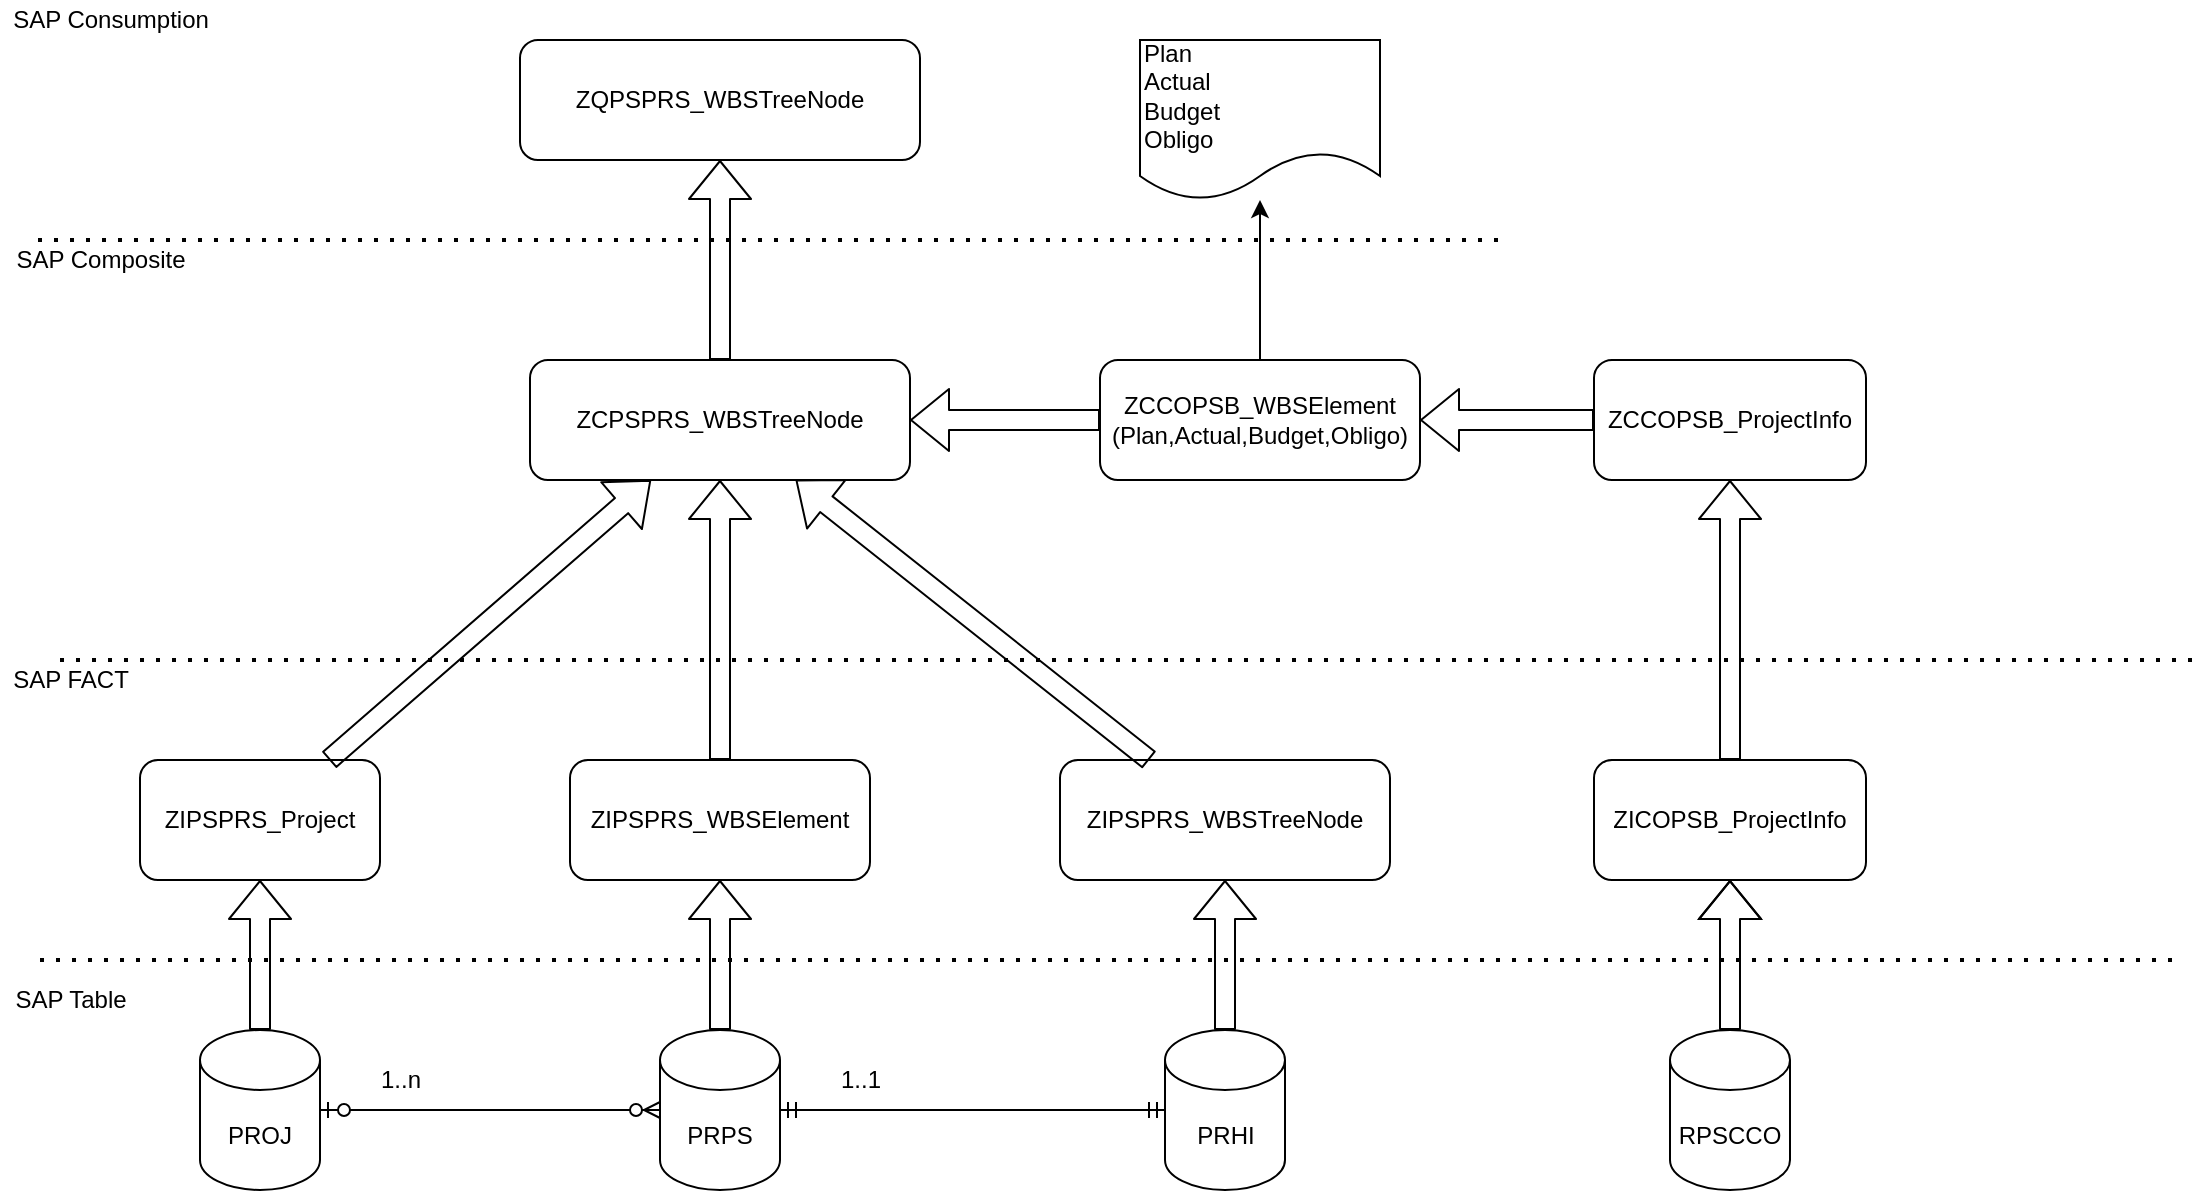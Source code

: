 <mxfile version="14.6.5" type="github">
  <diagram id="69vXtx48tE_reD0-cK0p" name="Page-1">
    <mxGraphModel dx="1038" dy="539" grid="1" gridSize="10" guides="1" tooltips="1" connect="1" arrows="1" fold="1" page="1" pageScale="1" pageWidth="827" pageHeight="1169" math="0" shadow="0">
      <root>
        <mxCell id="0" />
        <mxCell id="1" parent="0" />
        <mxCell id="PLfS34GIG5YP79sV-88O-1" value="PROJ" style="shape=cylinder3;whiteSpace=wrap;html=1;boundedLbl=1;backgroundOutline=1;size=15;" vertex="1" parent="1">
          <mxGeometry x="130" y="535" width="60" height="80" as="geometry" />
        </mxCell>
        <mxCell id="PLfS34GIG5YP79sV-88O-2" value="PRPS" style="shape=cylinder3;whiteSpace=wrap;html=1;boundedLbl=1;backgroundOutline=1;size=15;" vertex="1" parent="1">
          <mxGeometry x="360" y="535" width="60" height="80" as="geometry" />
        </mxCell>
        <mxCell id="PLfS34GIG5YP79sV-88O-3" value="" style="edgeStyle=entityRelationEdgeStyle;fontSize=12;html=1;endArrow=ERzeroToMany;startArrow=ERzeroToOne;" edge="1" parent="1" source="PLfS34GIG5YP79sV-88O-1" target="PLfS34GIG5YP79sV-88O-2">
          <mxGeometry width="100" height="100" relative="1" as="geometry">
            <mxPoint x="30" y="670" as="sourcePoint" />
            <mxPoint x="130" y="570" as="targetPoint" />
          </mxGeometry>
        </mxCell>
        <mxCell id="PLfS34GIG5YP79sV-88O-4" value="ZIPSPRS_Project" style="rounded=1;whiteSpace=wrap;html=1;" vertex="1" parent="1">
          <mxGeometry x="100" y="400" width="120" height="60" as="geometry" />
        </mxCell>
        <mxCell id="PLfS34GIG5YP79sV-88O-5" value="ZIPSPRS_WBSElement" style="rounded=1;whiteSpace=wrap;html=1;" vertex="1" parent="1">
          <mxGeometry x="315" y="400" width="150" height="60" as="geometry" />
        </mxCell>
        <mxCell id="PLfS34GIG5YP79sV-88O-6" value="" style="endArrow=none;dashed=1;html=1;dashPattern=1 3;strokeWidth=2;" edge="1" parent="1">
          <mxGeometry width="50" height="50" relative="1" as="geometry">
            <mxPoint x="50" y="500" as="sourcePoint" />
            <mxPoint x="1120" y="500" as="targetPoint" />
          </mxGeometry>
        </mxCell>
        <mxCell id="PLfS34GIG5YP79sV-88O-7" value="SAP Table" style="text;html=1;resizable=0;autosize=1;align=center;verticalAlign=middle;points=[];fillColor=none;strokeColor=none;rounded=0;" vertex="1" parent="1">
          <mxGeometry x="30" y="510" width="70" height="20" as="geometry" />
        </mxCell>
        <mxCell id="PLfS34GIG5YP79sV-88O-8" value="" style="shape=flexArrow;endArrow=classic;html=1;entryX=0.5;entryY=1;entryDx=0;entryDy=0;" edge="1" parent="1" source="PLfS34GIG5YP79sV-88O-1" target="PLfS34GIG5YP79sV-88O-4">
          <mxGeometry width="50" height="50" relative="1" as="geometry">
            <mxPoint x="-60" y="460" as="sourcePoint" />
            <mxPoint x="-10" y="410" as="targetPoint" />
          </mxGeometry>
        </mxCell>
        <mxCell id="PLfS34GIG5YP79sV-88O-9" value="" style="shape=flexArrow;endArrow=classic;html=1;" edge="1" parent="1" source="PLfS34GIG5YP79sV-88O-2" target="PLfS34GIG5YP79sV-88O-5">
          <mxGeometry width="50" height="50" relative="1" as="geometry">
            <mxPoint x="290" y="540" as="sourcePoint" />
            <mxPoint x="340" y="490" as="targetPoint" />
          </mxGeometry>
        </mxCell>
        <mxCell id="PLfS34GIG5YP79sV-88O-10" value="ZIPSPRS_WBSTreeNode" style="rounded=1;whiteSpace=wrap;html=1;" vertex="1" parent="1">
          <mxGeometry x="560" y="400" width="165" height="60" as="geometry" />
        </mxCell>
        <mxCell id="PLfS34GIG5YP79sV-88O-11" value="PRHI" style="shape=cylinder3;whiteSpace=wrap;html=1;boundedLbl=1;backgroundOutline=1;size=15;" vertex="1" parent="1">
          <mxGeometry x="612.5" y="535" width="60" height="80" as="geometry" />
        </mxCell>
        <mxCell id="PLfS34GIG5YP79sV-88O-12" value="" style="edgeStyle=entityRelationEdgeStyle;fontSize=12;html=1;endArrow=ERmandOne;startArrow=ERmandOne;" edge="1" parent="1" source="PLfS34GIG5YP79sV-88O-2" target="PLfS34GIG5YP79sV-88O-11">
          <mxGeometry width="100" height="100" relative="1" as="geometry">
            <mxPoint x="440" y="720" as="sourcePoint" />
            <mxPoint x="540" y="620" as="targetPoint" />
          </mxGeometry>
        </mxCell>
        <mxCell id="PLfS34GIG5YP79sV-88O-13" value="" style="shape=flexArrow;endArrow=classic;html=1;" edge="1" parent="1" source="PLfS34GIG5YP79sV-88O-11" target="PLfS34GIG5YP79sV-88O-10">
          <mxGeometry width="50" height="50" relative="1" as="geometry">
            <mxPoint x="643" y="540" as="sourcePoint" />
            <mxPoint x="540" y="640" as="targetPoint" />
          </mxGeometry>
        </mxCell>
        <mxCell id="PLfS34GIG5YP79sV-88O-14" value="1..n" style="text;html=1;resizable=0;autosize=1;align=center;verticalAlign=middle;points=[];fillColor=none;strokeColor=none;rounded=0;" vertex="1" parent="1">
          <mxGeometry x="210" y="550" width="40" height="20" as="geometry" />
        </mxCell>
        <mxCell id="PLfS34GIG5YP79sV-88O-15" value="1..1" style="text;html=1;resizable=0;autosize=1;align=center;verticalAlign=middle;points=[];fillColor=none;strokeColor=none;rounded=0;" vertex="1" parent="1">
          <mxGeometry x="440" y="550" width="40" height="20" as="geometry" />
        </mxCell>
        <mxCell id="PLfS34GIG5YP79sV-88O-16" value="" style="endArrow=none;dashed=1;html=1;dashPattern=1 3;strokeWidth=2;" edge="1" parent="1">
          <mxGeometry width="50" height="50" relative="1" as="geometry">
            <mxPoint x="49" y="140" as="sourcePoint" />
            <mxPoint x="779" y="140" as="targetPoint" />
          </mxGeometry>
        </mxCell>
        <mxCell id="PLfS34GIG5YP79sV-88O-17" value="ZCPSPRS_WBSTreeNode" style="rounded=1;whiteSpace=wrap;html=1;" vertex="1" parent="1">
          <mxGeometry x="295" y="200" width="190" height="60" as="geometry" />
        </mxCell>
        <mxCell id="PLfS34GIG5YP79sV-88O-18" value="" style="shape=flexArrow;endArrow=classic;html=1;" edge="1" parent="1" source="PLfS34GIG5YP79sV-88O-4" target="PLfS34GIG5YP79sV-88O-17">
          <mxGeometry width="50" height="50" relative="1" as="geometry">
            <mxPoint x="170" y="400" as="sourcePoint" />
            <mxPoint x="220" y="350" as="targetPoint" />
          </mxGeometry>
        </mxCell>
        <mxCell id="PLfS34GIG5YP79sV-88O-19" value="" style="shape=flexArrow;endArrow=classic;html=1;" edge="1" parent="1" source="PLfS34GIG5YP79sV-88O-5" target="PLfS34GIG5YP79sV-88O-17">
          <mxGeometry width="50" height="50" relative="1" as="geometry">
            <mxPoint x="410" y="350" as="sourcePoint" />
            <mxPoint x="460" y="300" as="targetPoint" />
          </mxGeometry>
        </mxCell>
        <mxCell id="PLfS34GIG5YP79sV-88O-20" value="" style="shape=flexArrow;endArrow=classic;html=1;" edge="1" parent="1" source="PLfS34GIG5YP79sV-88O-10" target="PLfS34GIG5YP79sV-88O-17">
          <mxGeometry width="50" height="50" relative="1" as="geometry">
            <mxPoint x="440" y="350" as="sourcePoint" />
            <mxPoint x="490" y="300" as="targetPoint" />
          </mxGeometry>
        </mxCell>
        <mxCell id="PLfS34GIG5YP79sV-88O-21" value="SAP FACT" style="text;html=1;resizable=0;autosize=1;align=center;verticalAlign=middle;points=[];fillColor=none;strokeColor=none;rounded=0;" vertex="1" parent="1">
          <mxGeometry x="30" y="350" width="70" height="20" as="geometry" />
        </mxCell>
        <mxCell id="PLfS34GIG5YP79sV-88O-22" value="ZCCOPSB_WBSElement&lt;br&gt;(&lt;span style=&quot;text-align: left&quot;&gt;Plan,&lt;/span&gt;&lt;span style=&quot;text-align: left&quot;&gt;Actual,&lt;/span&gt;&lt;span style=&quot;text-align: left&quot;&gt;Budget,&lt;/span&gt;&lt;span style=&quot;text-align: left&quot;&gt;Obligo&lt;/span&gt;)" style="rounded=1;whiteSpace=wrap;html=1;" vertex="1" parent="1">
          <mxGeometry x="580" y="200" width="160" height="60" as="geometry" />
        </mxCell>
        <mxCell id="PLfS34GIG5YP79sV-88O-23" value="" style="shape=flexArrow;endArrow=classic;html=1;" edge="1" parent="1" source="PLfS34GIG5YP79sV-88O-22" target="PLfS34GIG5YP79sV-88O-17">
          <mxGeometry width="50" height="50" relative="1" as="geometry">
            <mxPoint x="550" y="260" as="sourcePoint" />
            <mxPoint x="600" y="210" as="targetPoint" />
          </mxGeometry>
        </mxCell>
        <mxCell id="PLfS34GIG5YP79sV-88O-24" value="" style="endArrow=none;dashed=1;html=1;dashPattern=1 3;strokeWidth=2;" edge="1" parent="1">
          <mxGeometry width="50" height="50" relative="1" as="geometry">
            <mxPoint x="60" y="350" as="sourcePoint" />
            <mxPoint x="1130" y="350" as="targetPoint" />
          </mxGeometry>
        </mxCell>
        <mxCell id="PLfS34GIG5YP79sV-88O-25" value="SAP Composite" style="text;html=1;resizable=0;autosize=1;align=center;verticalAlign=middle;points=[];fillColor=none;strokeColor=none;rounded=0;" vertex="1" parent="1">
          <mxGeometry x="30" y="140" width="100" height="20" as="geometry" />
        </mxCell>
        <mxCell id="PLfS34GIG5YP79sV-88O-26" value="ZQPSPRS_WBSTreeNode" style="rounded=1;whiteSpace=wrap;html=1;" vertex="1" parent="1">
          <mxGeometry x="290" y="40" width="200" height="60" as="geometry" />
        </mxCell>
        <mxCell id="PLfS34GIG5YP79sV-88O-27" value="SAP Consumption" style="text;html=1;resizable=0;autosize=1;align=center;verticalAlign=middle;points=[];fillColor=none;strokeColor=none;rounded=0;" vertex="1" parent="1">
          <mxGeometry x="30" y="20" width="110" height="20" as="geometry" />
        </mxCell>
        <mxCell id="PLfS34GIG5YP79sV-88O-28" value="" style="shape=flexArrow;endArrow=classic;html=1;" edge="1" parent="1" source="PLfS34GIG5YP79sV-88O-17" target="PLfS34GIG5YP79sV-88O-26">
          <mxGeometry width="50" height="50" relative="1" as="geometry">
            <mxPoint x="370" y="200" as="sourcePoint" />
            <mxPoint x="420" y="150" as="targetPoint" />
          </mxGeometry>
        </mxCell>
        <mxCell id="PLfS34GIG5YP79sV-88O-29" value="RPSCCO" style="shape=cylinder3;whiteSpace=wrap;html=1;boundedLbl=1;backgroundOutline=1;size=15;" vertex="1" parent="1">
          <mxGeometry x="865" y="535" width="60" height="80" as="geometry" />
        </mxCell>
        <mxCell id="PLfS34GIG5YP79sV-88O-30" value="ZICOPSB_ProjectInfo" style="rounded=1;whiteSpace=wrap;html=1;" vertex="1" parent="1">
          <mxGeometry x="827" y="400" width="136" height="60" as="geometry" />
        </mxCell>
        <mxCell id="PLfS34GIG5YP79sV-88O-31" value="ZCCOPSB_ProjectInfo" style="rounded=1;whiteSpace=wrap;html=1;" vertex="1" parent="1">
          <mxGeometry x="827" y="200" width="136" height="60" as="geometry" />
        </mxCell>
        <mxCell id="PLfS34GIG5YP79sV-88O-33" value="" style="shape=flexArrow;endArrow=classic;html=1;" edge="1" parent="1" source="PLfS34GIG5YP79sV-88O-29" target="PLfS34GIG5YP79sV-88O-30">
          <mxGeometry width="50" height="50" relative="1" as="geometry">
            <mxPoint x="981" y="510" as="sourcePoint" />
            <mxPoint x="1031" y="460" as="targetPoint" />
            <Array as="points">
              <mxPoint x="895" y="500" />
            </Array>
          </mxGeometry>
        </mxCell>
        <mxCell id="PLfS34GIG5YP79sV-88O-34" value="" style="shape=flexArrow;endArrow=classic;html=1;" edge="1" parent="1" source="PLfS34GIG5YP79sV-88O-30" target="PLfS34GIG5YP79sV-88O-31">
          <mxGeometry width="50" height="50" relative="1" as="geometry">
            <mxPoint x="871" y="390" as="sourcePoint" />
            <mxPoint x="921" y="340" as="targetPoint" />
          </mxGeometry>
        </mxCell>
        <mxCell id="PLfS34GIG5YP79sV-88O-35" value="" style="shape=flexArrow;endArrow=classic;html=1;" edge="1" parent="1" source="PLfS34GIG5YP79sV-88O-31" target="PLfS34GIG5YP79sV-88O-22">
          <mxGeometry width="50" height="50" relative="1" as="geometry">
            <mxPoint x="1022" y="340" as="sourcePoint" />
            <mxPoint x="1046" y="260" as="targetPoint" />
          </mxGeometry>
        </mxCell>
        <mxCell id="PLfS34GIG5YP79sV-88O-36" value="Plan&lt;br&gt;Actual&lt;br&gt;Budget&lt;br&gt;Obligo" style="shape=document;whiteSpace=wrap;html=1;boundedLbl=1;align=left;" vertex="1" parent="1">
          <mxGeometry x="600" y="40" width="120" height="80" as="geometry" />
        </mxCell>
        <mxCell id="PLfS34GIG5YP79sV-88O-37" value="" style="endArrow=classic;html=1;" edge="1" parent="1" source="PLfS34GIG5YP79sV-88O-22" target="PLfS34GIG5YP79sV-88O-36">
          <mxGeometry width="50" height="50" relative="1" as="geometry">
            <mxPoint x="1122" y="230" as="sourcePoint" />
            <mxPoint x="1162" y="250" as="targetPoint" />
          </mxGeometry>
        </mxCell>
      </root>
    </mxGraphModel>
  </diagram>
</mxfile>
